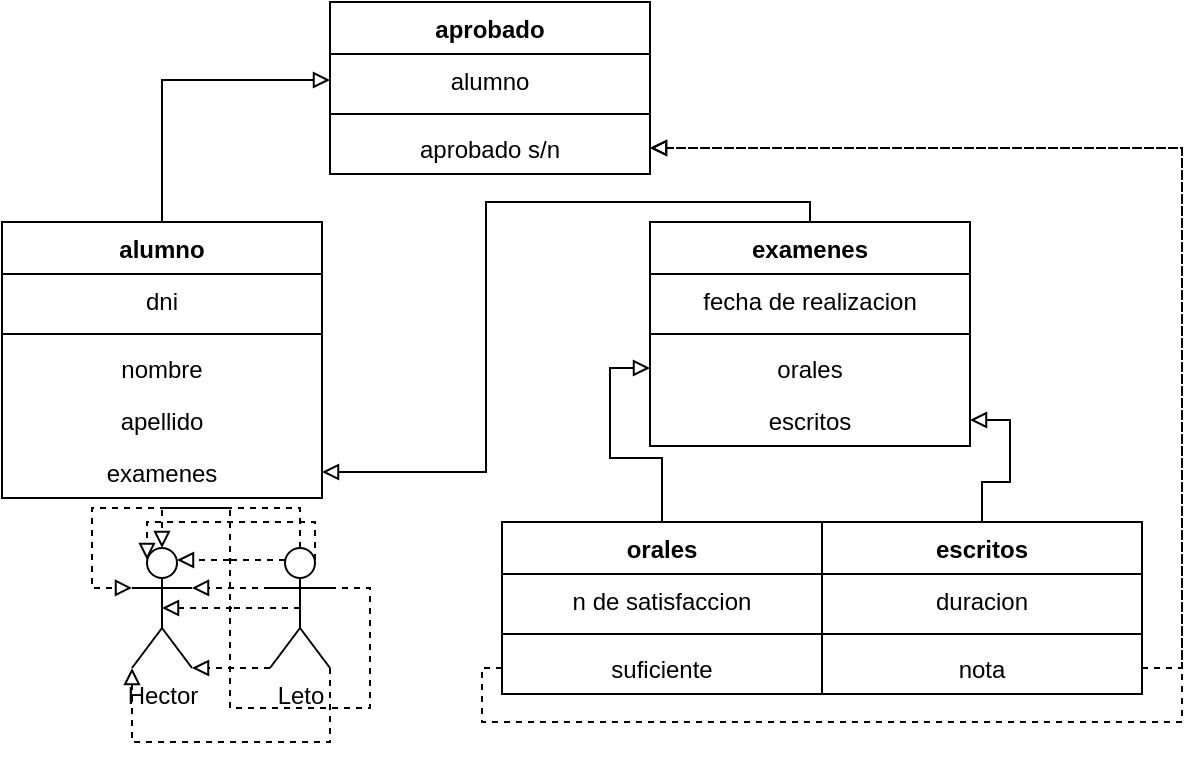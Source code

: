 <mxfile version="20.2.8" type="github">
  <diagram id="TS2IJs7pAxw_JtCjiHIT" name="Página-1">
    <mxGraphModel dx="723" dy="401" grid="1" gridSize="10" guides="1" tooltips="1" connect="1" arrows="1" fold="1" page="1" pageScale="1" pageWidth="827" pageHeight="1169" math="0" shadow="0">
      <root>
        <mxCell id="0" />
        <mxCell id="1" parent="0" />
        <mxCell id="qNn5TuapRFsNwTc1jP_p-1" value="aprobado" style="swimlane;fontStyle=1;align=center;verticalAlign=top;childLayout=stackLayout;horizontal=1;startSize=26;horizontalStack=0;resizeParent=1;resizeParentMax=0;resizeLast=0;collapsible=1;marginBottom=0;" vertex="1" parent="1">
          <mxGeometry x="254" y="40" width="160" height="86" as="geometry" />
        </mxCell>
        <mxCell id="qNn5TuapRFsNwTc1jP_p-2" value="alumno" style="text;strokeColor=none;fillColor=none;align=center;verticalAlign=top;spacingLeft=4;spacingRight=4;overflow=hidden;rotatable=0;points=[[0,0.5],[1,0.5]];portConstraint=eastwest;" vertex="1" parent="qNn5TuapRFsNwTc1jP_p-1">
          <mxGeometry y="26" width="160" height="26" as="geometry" />
        </mxCell>
        <mxCell id="qNn5TuapRFsNwTc1jP_p-3" value="" style="line;strokeWidth=1;fillColor=none;align=left;verticalAlign=middle;spacingTop=-1;spacingLeft=3;spacingRight=3;rotatable=0;labelPosition=right;points=[];portConstraint=eastwest;strokeColor=inherit;" vertex="1" parent="qNn5TuapRFsNwTc1jP_p-1">
          <mxGeometry y="52" width="160" height="8" as="geometry" />
        </mxCell>
        <mxCell id="qNn5TuapRFsNwTc1jP_p-4" value="aprobado s/n" style="text;strokeColor=none;fillColor=none;align=center;verticalAlign=top;spacingLeft=4;spacingRight=4;overflow=hidden;rotatable=0;points=[[0,0.5],[1,0.5]];portConstraint=eastwest;" vertex="1" parent="qNn5TuapRFsNwTc1jP_p-1">
          <mxGeometry y="60" width="160" height="26" as="geometry" />
        </mxCell>
        <mxCell id="qNn5TuapRFsNwTc1jP_p-29" style="edgeStyle=orthogonalEdgeStyle;rounded=0;orthogonalLoop=1;jettySize=auto;html=1;exitX=0.5;exitY=0;exitDx=0;exitDy=0;entryX=0;entryY=0.5;entryDx=0;entryDy=0;endArrow=block;endFill=0;" edge="1" parent="1" source="qNn5TuapRFsNwTc1jP_p-5" target="qNn5TuapRFsNwTc1jP_p-2">
          <mxGeometry relative="1" as="geometry" />
        </mxCell>
        <mxCell id="qNn5TuapRFsNwTc1jP_p-5" value="alumno" style="swimlane;fontStyle=1;align=center;verticalAlign=top;childLayout=stackLayout;horizontal=1;startSize=26;horizontalStack=0;resizeParent=1;resizeParentMax=0;resizeLast=0;collapsible=1;marginBottom=0;" vertex="1" parent="1">
          <mxGeometry x="90" y="150" width="160" height="138" as="geometry" />
        </mxCell>
        <mxCell id="qNn5TuapRFsNwTc1jP_p-6" value="dni" style="text;strokeColor=none;fillColor=none;align=center;verticalAlign=top;spacingLeft=4;spacingRight=4;overflow=hidden;rotatable=0;points=[[0,0.5],[1,0.5]];portConstraint=eastwest;" vertex="1" parent="qNn5TuapRFsNwTc1jP_p-5">
          <mxGeometry y="26" width="160" height="26" as="geometry" />
        </mxCell>
        <mxCell id="qNn5TuapRFsNwTc1jP_p-7" value="" style="line;strokeWidth=1;fillColor=none;align=left;verticalAlign=middle;spacingTop=-1;spacingLeft=3;spacingRight=3;rotatable=0;labelPosition=right;points=[];portConstraint=eastwest;strokeColor=inherit;" vertex="1" parent="qNn5TuapRFsNwTc1jP_p-5">
          <mxGeometry y="52" width="160" height="8" as="geometry" />
        </mxCell>
        <mxCell id="qNn5TuapRFsNwTc1jP_p-9" value="nombre" style="text;strokeColor=none;fillColor=none;align=center;verticalAlign=top;spacingLeft=4;spacingRight=4;overflow=hidden;rotatable=0;points=[[0,0.5],[1,0.5]];portConstraint=eastwest;" vertex="1" parent="qNn5TuapRFsNwTc1jP_p-5">
          <mxGeometry y="60" width="160" height="26" as="geometry" />
        </mxCell>
        <mxCell id="qNn5TuapRFsNwTc1jP_p-10" value="apellido" style="text;strokeColor=none;fillColor=none;align=center;verticalAlign=top;spacingLeft=4;spacingRight=4;overflow=hidden;rotatable=0;points=[[0,0.5],[1,0.5]];portConstraint=eastwest;" vertex="1" parent="qNn5TuapRFsNwTc1jP_p-5">
          <mxGeometry y="86" width="160" height="26" as="geometry" />
        </mxCell>
        <mxCell id="qNn5TuapRFsNwTc1jP_p-8" value="examenes" style="text;strokeColor=none;fillColor=none;align=center;verticalAlign=top;spacingLeft=4;spacingRight=4;overflow=hidden;rotatable=0;points=[[0,0.5],[1,0.5]];portConstraint=eastwest;" vertex="1" parent="qNn5TuapRFsNwTc1jP_p-5">
          <mxGeometry y="112" width="160" height="26" as="geometry" />
        </mxCell>
        <mxCell id="qNn5TuapRFsNwTc1jP_p-28" style="edgeStyle=orthogonalEdgeStyle;rounded=0;orthogonalLoop=1;jettySize=auto;html=1;exitX=0.5;exitY=0;exitDx=0;exitDy=0;entryX=1;entryY=0.5;entryDx=0;entryDy=0;endArrow=block;endFill=0;" edge="1" parent="1" source="qNn5TuapRFsNwTc1jP_p-12" target="qNn5TuapRFsNwTc1jP_p-8">
          <mxGeometry relative="1" as="geometry">
            <Array as="points">
              <mxPoint x="494" y="140" />
              <mxPoint x="332" y="140" />
              <mxPoint x="332" y="275" />
            </Array>
          </mxGeometry>
        </mxCell>
        <mxCell id="qNn5TuapRFsNwTc1jP_p-12" value="examenes" style="swimlane;fontStyle=1;align=center;verticalAlign=top;childLayout=stackLayout;horizontal=1;startSize=26;horizontalStack=0;resizeParent=1;resizeParentMax=0;resizeLast=0;collapsible=1;marginBottom=0;" vertex="1" parent="1">
          <mxGeometry x="414" y="150" width="160" height="112" as="geometry" />
        </mxCell>
        <mxCell id="qNn5TuapRFsNwTc1jP_p-13" value="fecha de realizacion" style="text;strokeColor=none;fillColor=none;align=center;verticalAlign=top;spacingLeft=4;spacingRight=4;overflow=hidden;rotatable=0;points=[[0,0.5],[1,0.5]];portConstraint=eastwest;" vertex="1" parent="qNn5TuapRFsNwTc1jP_p-12">
          <mxGeometry y="26" width="160" height="26" as="geometry" />
        </mxCell>
        <mxCell id="qNn5TuapRFsNwTc1jP_p-14" value="" style="line;strokeWidth=1;fillColor=none;align=left;verticalAlign=middle;spacingTop=-1;spacingLeft=3;spacingRight=3;rotatable=0;labelPosition=right;points=[];portConstraint=eastwest;strokeColor=inherit;" vertex="1" parent="qNn5TuapRFsNwTc1jP_p-12">
          <mxGeometry y="52" width="160" height="8" as="geometry" />
        </mxCell>
        <mxCell id="qNn5TuapRFsNwTc1jP_p-16" value="orales" style="text;strokeColor=none;fillColor=none;align=center;verticalAlign=top;spacingLeft=4;spacingRight=4;overflow=hidden;rotatable=0;points=[[0,0.5],[1,0.5]];portConstraint=eastwest;" vertex="1" parent="qNn5TuapRFsNwTc1jP_p-12">
          <mxGeometry y="60" width="160" height="26" as="geometry" />
        </mxCell>
        <mxCell id="qNn5TuapRFsNwTc1jP_p-15" value="escritos" style="text;strokeColor=none;fillColor=none;align=center;verticalAlign=middle;spacingLeft=4;spacingRight=4;overflow=hidden;rotatable=0;points=[[0,0.5],[1,0.5]];portConstraint=eastwest;" vertex="1" parent="qNn5TuapRFsNwTc1jP_p-12">
          <mxGeometry y="86" width="160" height="26" as="geometry" />
        </mxCell>
        <mxCell id="qNn5TuapRFsNwTc1jP_p-27" style="edgeStyle=orthogonalEdgeStyle;rounded=0;orthogonalLoop=1;jettySize=auto;html=1;exitX=0.5;exitY=0;exitDx=0;exitDy=0;entryX=0;entryY=0.5;entryDx=0;entryDy=0;endArrow=block;endFill=0;" edge="1" parent="1" source="qNn5TuapRFsNwTc1jP_p-18" target="qNn5TuapRFsNwTc1jP_p-16">
          <mxGeometry relative="1" as="geometry" />
        </mxCell>
        <mxCell id="qNn5TuapRFsNwTc1jP_p-18" value="orales" style="swimlane;fontStyle=1;align=center;verticalAlign=top;childLayout=stackLayout;horizontal=1;startSize=26;horizontalStack=0;resizeParent=1;resizeParentMax=0;resizeLast=0;collapsible=1;marginBottom=0;" vertex="1" parent="1">
          <mxGeometry x="340" y="300" width="160" height="86" as="geometry" />
        </mxCell>
        <mxCell id="qNn5TuapRFsNwTc1jP_p-19" value="n de satisfaccion" style="text;strokeColor=none;fillColor=none;align=center;verticalAlign=top;spacingLeft=4;spacingRight=4;overflow=hidden;rotatable=0;points=[[0,0.5],[1,0.5]];portConstraint=eastwest;" vertex="1" parent="qNn5TuapRFsNwTc1jP_p-18">
          <mxGeometry y="26" width="160" height="26" as="geometry" />
        </mxCell>
        <mxCell id="qNn5TuapRFsNwTc1jP_p-20" value="" style="line;strokeWidth=1;fillColor=none;align=left;verticalAlign=middle;spacingTop=-1;spacingLeft=3;spacingRight=3;rotatable=0;labelPosition=right;points=[];portConstraint=eastwest;strokeColor=inherit;" vertex="1" parent="qNn5TuapRFsNwTc1jP_p-18">
          <mxGeometry y="52" width="160" height="8" as="geometry" />
        </mxCell>
        <mxCell id="qNn5TuapRFsNwTc1jP_p-21" value="suficiente" style="text;strokeColor=none;fillColor=none;align=center;verticalAlign=top;spacingLeft=4;spacingRight=4;overflow=hidden;rotatable=0;points=[[0,0.5],[1,0.5]];portConstraint=eastwest;" vertex="1" parent="qNn5TuapRFsNwTc1jP_p-18">
          <mxGeometry y="60" width="160" height="26" as="geometry" />
        </mxCell>
        <mxCell id="qNn5TuapRFsNwTc1jP_p-26" style="edgeStyle=orthogonalEdgeStyle;rounded=0;orthogonalLoop=1;jettySize=auto;html=1;exitX=0.5;exitY=0;exitDx=0;exitDy=0;entryX=1;entryY=0.5;entryDx=0;entryDy=0;endArrow=block;endFill=0;" edge="1" parent="1" source="qNn5TuapRFsNwTc1jP_p-22" target="qNn5TuapRFsNwTc1jP_p-15">
          <mxGeometry relative="1" as="geometry" />
        </mxCell>
        <mxCell id="qNn5TuapRFsNwTc1jP_p-22" value="escritos" style="swimlane;fontStyle=1;align=center;verticalAlign=top;childLayout=stackLayout;horizontal=1;startSize=26;horizontalStack=0;resizeParent=1;resizeParentMax=0;resizeLast=0;collapsible=1;marginBottom=0;" vertex="1" parent="1">
          <mxGeometry x="500" y="300" width="160" height="86" as="geometry" />
        </mxCell>
        <mxCell id="qNn5TuapRFsNwTc1jP_p-23" value="duracion" style="text;strokeColor=none;fillColor=none;align=center;verticalAlign=top;spacingLeft=4;spacingRight=4;overflow=hidden;rotatable=0;points=[[0,0.5],[1,0.5]];portConstraint=eastwest;" vertex="1" parent="qNn5TuapRFsNwTc1jP_p-22">
          <mxGeometry y="26" width="160" height="26" as="geometry" />
        </mxCell>
        <mxCell id="qNn5TuapRFsNwTc1jP_p-24" value="" style="line;strokeWidth=1;fillColor=none;align=left;verticalAlign=middle;spacingTop=-1;spacingLeft=3;spacingRight=3;rotatable=0;labelPosition=right;points=[];portConstraint=eastwest;strokeColor=inherit;" vertex="1" parent="qNn5TuapRFsNwTc1jP_p-22">
          <mxGeometry y="52" width="160" height="8" as="geometry" />
        </mxCell>
        <mxCell id="qNn5TuapRFsNwTc1jP_p-25" value="nota" style="text;strokeColor=none;fillColor=none;align=center;verticalAlign=top;spacingLeft=4;spacingRight=4;overflow=hidden;rotatable=0;points=[[0,0.5],[1,0.5]];portConstraint=eastwest;" vertex="1" parent="qNn5TuapRFsNwTc1jP_p-22">
          <mxGeometry y="60" width="160" height="26" as="geometry" />
        </mxCell>
        <mxCell id="qNn5TuapRFsNwTc1jP_p-30" style="edgeStyle=orthogonalEdgeStyle;rounded=0;orthogonalLoop=1;jettySize=auto;html=1;exitX=1;exitY=0.5;exitDx=0;exitDy=0;entryX=1;entryY=0.5;entryDx=0;entryDy=0;dashed=1;endArrow=block;endFill=0;" edge="1" parent="1" source="qNn5TuapRFsNwTc1jP_p-25" target="qNn5TuapRFsNwTc1jP_p-4">
          <mxGeometry relative="1" as="geometry" />
        </mxCell>
        <mxCell id="qNn5TuapRFsNwTc1jP_p-31" style="edgeStyle=orthogonalEdgeStyle;rounded=0;orthogonalLoop=1;jettySize=auto;html=1;exitX=0;exitY=0.5;exitDx=0;exitDy=0;entryX=1;entryY=0.5;entryDx=0;entryDy=0;dashed=1;endArrow=block;endFill=0;" edge="1" parent="1" source="qNn5TuapRFsNwTc1jP_p-21" target="qNn5TuapRFsNwTc1jP_p-4">
          <mxGeometry relative="1" as="geometry">
            <Array as="points">
              <mxPoint x="330" y="373" />
              <mxPoint x="330" y="400" />
              <mxPoint x="680" y="400" />
              <mxPoint x="680" y="113" />
            </Array>
          </mxGeometry>
        </mxCell>
        <mxCell id="qNn5TuapRFsNwTc1jP_p-33" value="&lt;div&gt;Hector&lt;/div&gt;" style="shape=umlActor;verticalLabelPosition=bottom;verticalAlign=top;html=1;" vertex="1" parent="1">
          <mxGeometry x="155" y="313" width="30" height="60" as="geometry" />
        </mxCell>
        <mxCell id="qNn5TuapRFsNwTc1jP_p-43" style="edgeStyle=orthogonalEdgeStyle;rounded=0;orthogonalLoop=1;jettySize=auto;html=1;exitX=0.5;exitY=0;exitDx=0;exitDy=0;exitPerimeter=0;entryX=0.5;entryY=0;entryDx=0;entryDy=0;entryPerimeter=0;dashed=1;endArrow=block;endFill=0;" edge="1" parent="1" source="qNn5TuapRFsNwTc1jP_p-40" target="qNn5TuapRFsNwTc1jP_p-33">
          <mxGeometry relative="1" as="geometry" />
        </mxCell>
        <mxCell id="qNn5TuapRFsNwTc1jP_p-44" style="edgeStyle=orthogonalEdgeStyle;rounded=0;orthogonalLoop=1;jettySize=auto;html=1;exitX=0;exitY=1;exitDx=0;exitDy=0;exitPerimeter=0;entryX=1;entryY=1;entryDx=0;entryDy=0;entryPerimeter=0;dashed=1;endArrow=block;endFill=0;" edge="1" parent="1" source="qNn5TuapRFsNwTc1jP_p-40" target="qNn5TuapRFsNwTc1jP_p-33">
          <mxGeometry relative="1" as="geometry" />
        </mxCell>
        <mxCell id="qNn5TuapRFsNwTc1jP_p-45" style="edgeStyle=orthogonalEdgeStyle;rounded=0;orthogonalLoop=1;jettySize=auto;html=1;exitX=1;exitY=1;exitDx=0;exitDy=0;exitPerimeter=0;dashed=1;endArrow=block;endFill=0;entryX=0;entryY=1;entryDx=0;entryDy=0;entryPerimeter=0;" edge="1" parent="1" source="qNn5TuapRFsNwTc1jP_p-40" target="qNn5TuapRFsNwTc1jP_p-33">
          <mxGeometry relative="1" as="geometry">
            <mxPoint x="150" y="380" as="targetPoint" />
            <Array as="points">
              <mxPoint x="254" y="410" />
              <mxPoint x="155" y="410" />
            </Array>
          </mxGeometry>
        </mxCell>
        <mxCell id="qNn5TuapRFsNwTc1jP_p-46" style="edgeStyle=orthogonalEdgeStyle;rounded=0;orthogonalLoop=1;jettySize=auto;html=1;exitX=0.5;exitY=0.5;exitDx=0;exitDy=0;exitPerimeter=0;entryX=0.5;entryY=0.5;entryDx=0;entryDy=0;entryPerimeter=0;dashed=1;endArrow=block;endFill=0;" edge="1" parent="1" source="qNn5TuapRFsNwTc1jP_p-40" target="qNn5TuapRFsNwTc1jP_p-33">
          <mxGeometry relative="1" as="geometry" />
        </mxCell>
        <mxCell id="qNn5TuapRFsNwTc1jP_p-47" style="edgeStyle=orthogonalEdgeStyle;rounded=0;orthogonalLoop=1;jettySize=auto;html=1;exitX=0.25;exitY=0.1;exitDx=0;exitDy=0;exitPerimeter=0;entryX=0.75;entryY=0.1;entryDx=0;entryDy=0;entryPerimeter=0;dashed=1;endArrow=block;endFill=0;" edge="1" parent="1" source="qNn5TuapRFsNwTc1jP_p-40" target="qNn5TuapRFsNwTc1jP_p-33">
          <mxGeometry relative="1" as="geometry" />
        </mxCell>
        <mxCell id="qNn5TuapRFsNwTc1jP_p-48" style="edgeStyle=orthogonalEdgeStyle;rounded=0;orthogonalLoop=1;jettySize=auto;html=1;exitX=0.75;exitY=0.1;exitDx=0;exitDy=0;exitPerimeter=0;entryX=0.25;entryY=0.1;entryDx=0;entryDy=0;entryPerimeter=0;dashed=1;endArrow=block;endFill=0;" edge="1" parent="1" source="qNn5TuapRFsNwTc1jP_p-40" target="qNn5TuapRFsNwTc1jP_p-33">
          <mxGeometry relative="1" as="geometry">
            <Array as="points">
              <mxPoint x="247" y="300" />
              <mxPoint x="163" y="300" />
            </Array>
          </mxGeometry>
        </mxCell>
        <mxCell id="qNn5TuapRFsNwTc1jP_p-49" style="edgeStyle=orthogonalEdgeStyle;rounded=0;orthogonalLoop=1;jettySize=auto;html=1;exitX=1;exitY=0.333;exitDx=0;exitDy=0;exitPerimeter=0;entryX=0;entryY=0.333;entryDx=0;entryDy=0;entryPerimeter=0;dashed=1;endArrow=block;endFill=0;" edge="1" parent="1" source="qNn5TuapRFsNwTc1jP_p-40" target="qNn5TuapRFsNwTc1jP_p-33">
          <mxGeometry relative="1" as="geometry" />
        </mxCell>
        <mxCell id="qNn5TuapRFsNwTc1jP_p-50" style="edgeStyle=orthogonalEdgeStyle;rounded=0;orthogonalLoop=1;jettySize=auto;html=1;exitX=0;exitY=0.333;exitDx=0;exitDy=0;exitPerimeter=0;entryX=1;entryY=0.333;entryDx=0;entryDy=0;entryPerimeter=0;dashed=1;endArrow=block;endFill=0;" edge="1" parent="1" source="qNn5TuapRFsNwTc1jP_p-40" target="qNn5TuapRFsNwTc1jP_p-33">
          <mxGeometry relative="1" as="geometry" />
        </mxCell>
        <mxCell id="qNn5TuapRFsNwTc1jP_p-40" value="Leto" style="shape=umlActor;verticalLabelPosition=bottom;verticalAlign=top;html=1;" vertex="1" parent="1">
          <mxGeometry x="224" y="313" width="30" height="60" as="geometry" />
        </mxCell>
      </root>
    </mxGraphModel>
  </diagram>
</mxfile>

